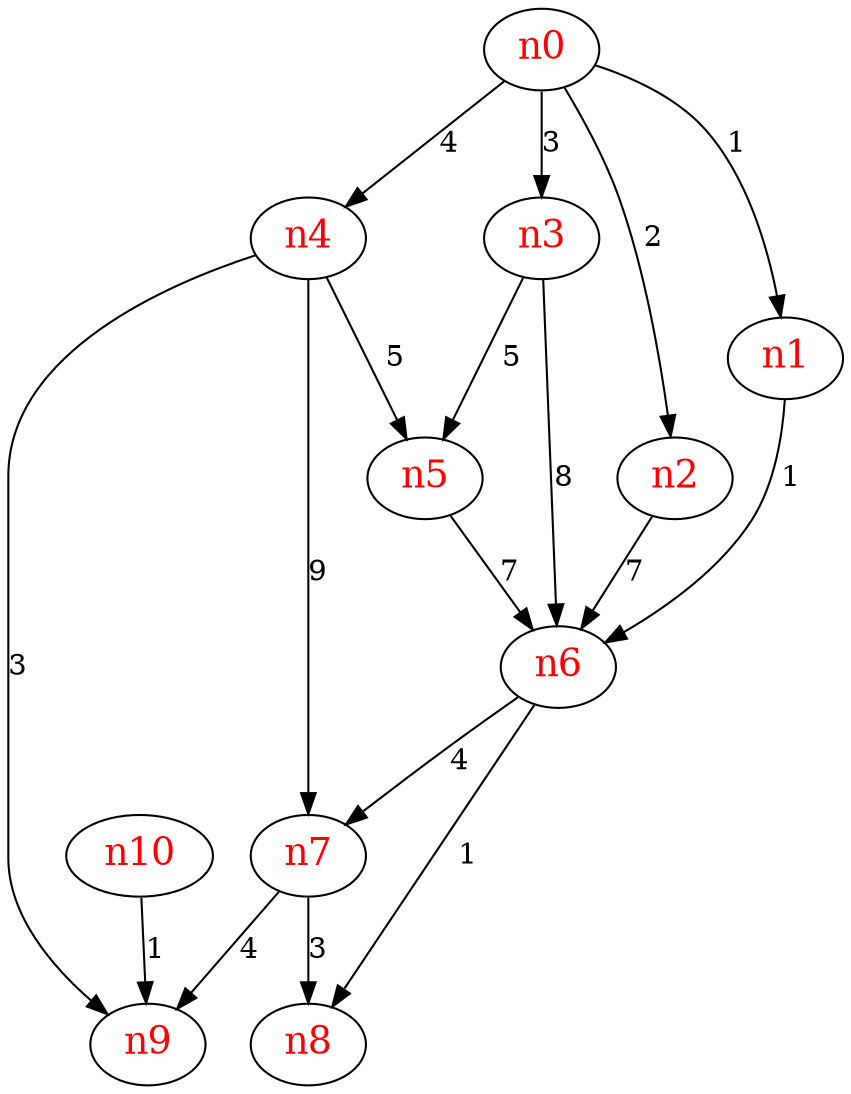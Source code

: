 digraph {
  node [fontsize=18, fontcolor="red"];
  n0 -> n1 [label="1", weight="1"];
  n0 -> n2 [label="2", weight="2"];
  n0 -> n3 [label="3", weight="3"];
  n0 -> n4 [label="4", weight="4"];
  n1 -> n6 [label="1", weight="1"];
  n2 -> n6 [label="7", weight="7"];
  n3 -> n5 [label="5", weight="5"];
  n3 -> n6 [label="8", weight="8"];
  n4 -> n5 [label="5", weight="5"];
  n4 -> n7 [label="9", weight="9"];
  n4 -> n9 [label="3", weight="3"];
  n5 -> n6 [label="7", weight="7"];
  n6 -> n7 [label="4", weight="4"];
  n6 -> n8 [label="1", weight="1"];
  n7 -> n8 [label="3", weight="3"];
  n7 -> n9 [label="4", weight="4"];
  n10 -> n9 [label="1", weight="1"];
}
